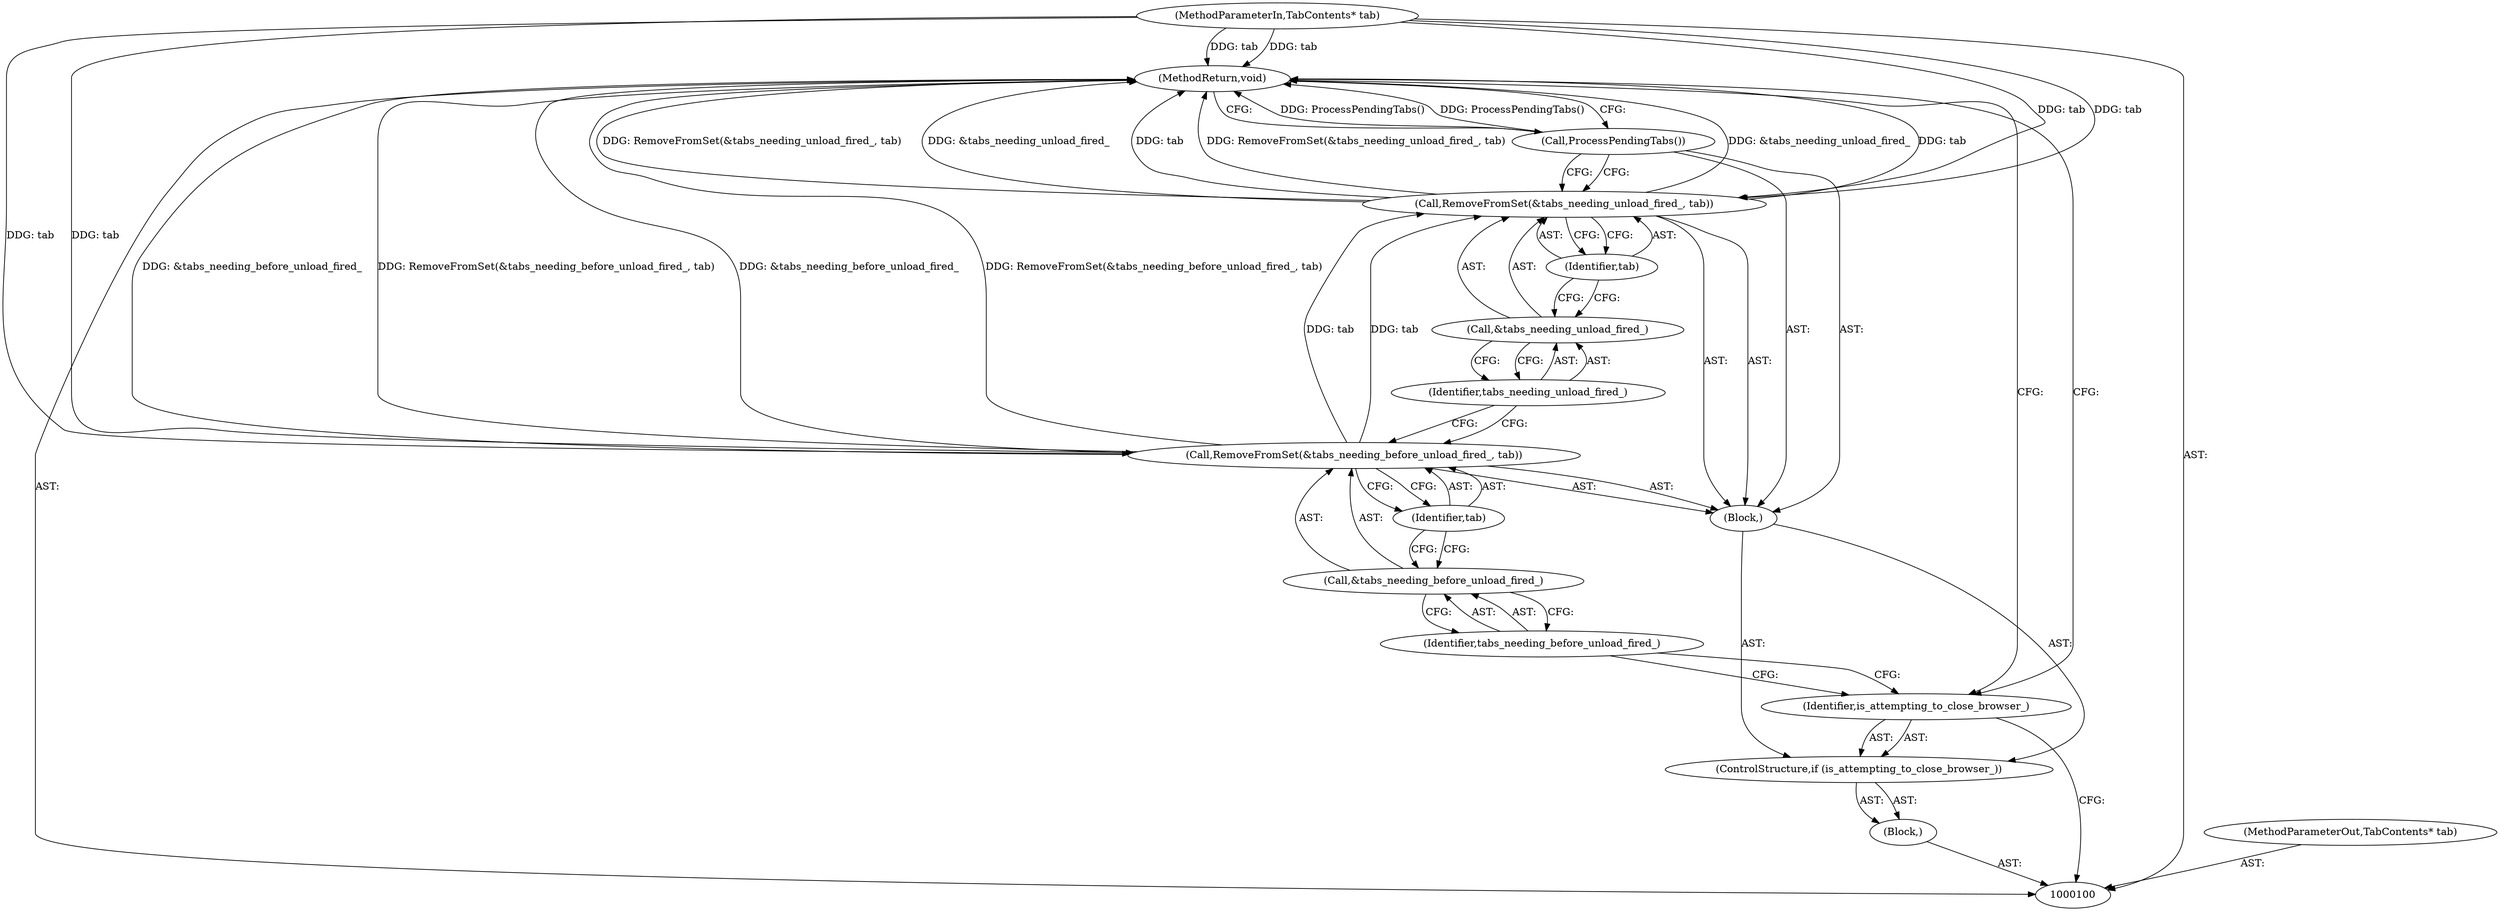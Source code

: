 digraph "1_Chrome_08f0d612f2a4039aaf6733d4e8d0a67614941378" {
"1000115" [label="(MethodReturn,void)"];
"1000101" [label="(MethodParameterIn,TabContents* tab)"];
"1000132" [label="(MethodParameterOut,TabContents* tab)"];
"1000102" [label="(Block,)"];
"1000103" [label="(ControlStructure,if (is_attempting_to_close_browser_))"];
"1000105" [label="(Block,)"];
"1000104" [label="(Identifier,is_attempting_to_close_browser_)"];
"1000107" [label="(Call,&tabs_needing_before_unload_fired_)"];
"1000108" [label="(Identifier,tabs_needing_before_unload_fired_)"];
"1000106" [label="(Call,RemoveFromSet(&tabs_needing_before_unload_fired_, tab))"];
"1000109" [label="(Identifier,tab)"];
"1000111" [label="(Call,&tabs_needing_unload_fired_)"];
"1000112" [label="(Identifier,tabs_needing_unload_fired_)"];
"1000113" [label="(Identifier,tab)"];
"1000110" [label="(Call,RemoveFromSet(&tabs_needing_unload_fired_, tab))"];
"1000114" [label="(Call,ProcessPendingTabs())"];
"1000115" -> "1000100"  [label="AST: "];
"1000115" -> "1000114"  [label="CFG: "];
"1000115" -> "1000104"  [label="CFG: "];
"1000106" -> "1000115"  [label="DDG: &tabs_needing_before_unload_fired_"];
"1000106" -> "1000115"  [label="DDG: RemoveFromSet(&tabs_needing_before_unload_fired_, tab)"];
"1000114" -> "1000115"  [label="DDG: ProcessPendingTabs()"];
"1000110" -> "1000115"  [label="DDG: &tabs_needing_unload_fired_"];
"1000110" -> "1000115"  [label="DDG: tab"];
"1000110" -> "1000115"  [label="DDG: RemoveFromSet(&tabs_needing_unload_fired_, tab)"];
"1000101" -> "1000115"  [label="DDG: tab"];
"1000101" -> "1000100"  [label="AST: "];
"1000101" -> "1000115"  [label="DDG: tab"];
"1000101" -> "1000106"  [label="DDG: tab"];
"1000101" -> "1000110"  [label="DDG: tab"];
"1000132" -> "1000100"  [label="AST: "];
"1000102" -> "1000100"  [label="AST: "];
"1000103" -> "1000102"  [label="AST: "];
"1000103" -> "1000102"  [label="AST: "];
"1000104" -> "1000103"  [label="AST: "];
"1000105" -> "1000103"  [label="AST: "];
"1000105" -> "1000103"  [label="AST: "];
"1000106" -> "1000105"  [label="AST: "];
"1000110" -> "1000105"  [label="AST: "];
"1000114" -> "1000105"  [label="AST: "];
"1000104" -> "1000103"  [label="AST: "];
"1000104" -> "1000100"  [label="CFG: "];
"1000108" -> "1000104"  [label="CFG: "];
"1000115" -> "1000104"  [label="CFG: "];
"1000107" -> "1000106"  [label="AST: "];
"1000107" -> "1000108"  [label="CFG: "];
"1000108" -> "1000107"  [label="AST: "];
"1000109" -> "1000107"  [label="CFG: "];
"1000108" -> "1000107"  [label="AST: "];
"1000108" -> "1000104"  [label="CFG: "];
"1000107" -> "1000108"  [label="CFG: "];
"1000106" -> "1000105"  [label="AST: "];
"1000106" -> "1000109"  [label="CFG: "];
"1000107" -> "1000106"  [label="AST: "];
"1000109" -> "1000106"  [label="AST: "];
"1000112" -> "1000106"  [label="CFG: "];
"1000106" -> "1000115"  [label="DDG: &tabs_needing_before_unload_fired_"];
"1000106" -> "1000115"  [label="DDG: RemoveFromSet(&tabs_needing_before_unload_fired_, tab)"];
"1000101" -> "1000106"  [label="DDG: tab"];
"1000106" -> "1000110"  [label="DDG: tab"];
"1000109" -> "1000106"  [label="AST: "];
"1000109" -> "1000107"  [label="CFG: "];
"1000106" -> "1000109"  [label="CFG: "];
"1000111" -> "1000110"  [label="AST: "];
"1000111" -> "1000112"  [label="CFG: "];
"1000112" -> "1000111"  [label="AST: "];
"1000113" -> "1000111"  [label="CFG: "];
"1000112" -> "1000111"  [label="AST: "];
"1000112" -> "1000106"  [label="CFG: "];
"1000111" -> "1000112"  [label="CFG: "];
"1000113" -> "1000110"  [label="AST: "];
"1000113" -> "1000111"  [label="CFG: "];
"1000110" -> "1000113"  [label="CFG: "];
"1000110" -> "1000105"  [label="AST: "];
"1000110" -> "1000113"  [label="CFG: "];
"1000111" -> "1000110"  [label="AST: "];
"1000113" -> "1000110"  [label="AST: "];
"1000114" -> "1000110"  [label="CFG: "];
"1000110" -> "1000115"  [label="DDG: &tabs_needing_unload_fired_"];
"1000110" -> "1000115"  [label="DDG: tab"];
"1000110" -> "1000115"  [label="DDG: RemoveFromSet(&tabs_needing_unload_fired_, tab)"];
"1000106" -> "1000110"  [label="DDG: tab"];
"1000101" -> "1000110"  [label="DDG: tab"];
"1000114" -> "1000105"  [label="AST: "];
"1000114" -> "1000110"  [label="CFG: "];
"1000115" -> "1000114"  [label="CFG: "];
"1000114" -> "1000115"  [label="DDG: ProcessPendingTabs()"];
}
